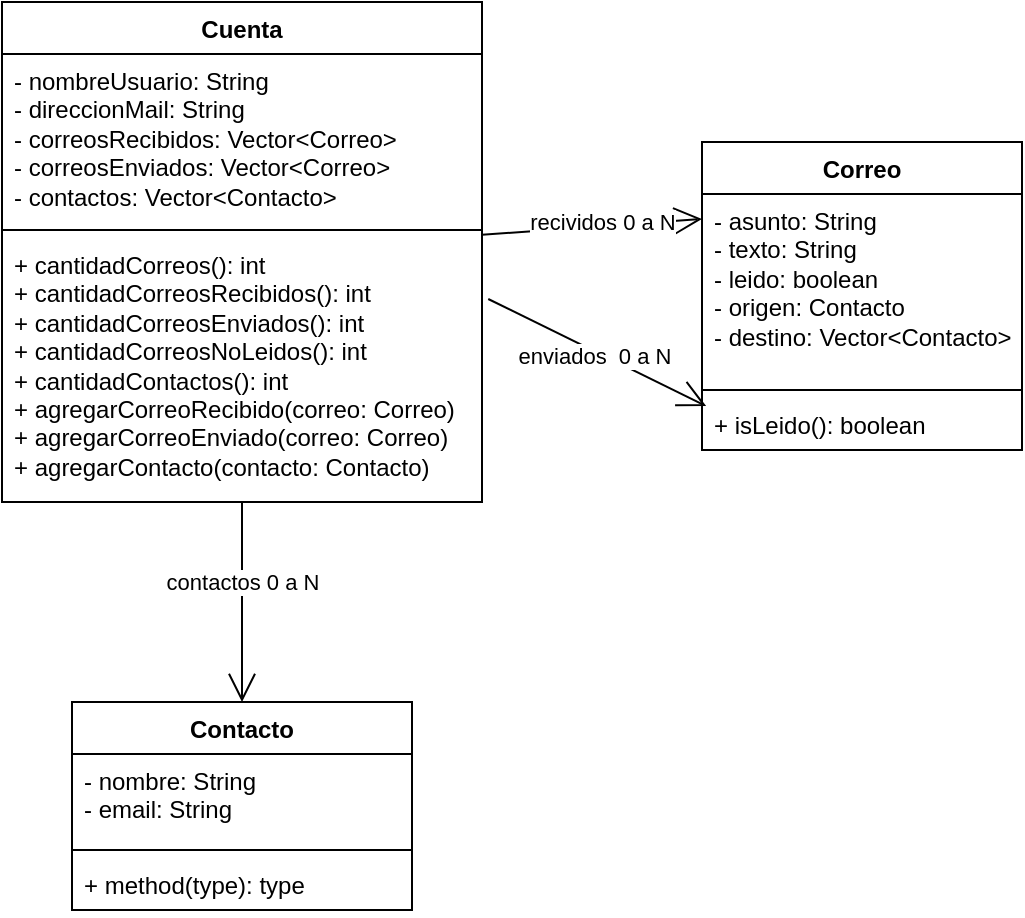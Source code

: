 <mxfile version="24.4.0" type="device">
  <diagram id="C5RBs43oDa-KdzZeNtuy" name="Page-1">
    <mxGraphModel dx="797" dy="399" grid="1" gridSize="10" guides="1" tooltips="1" connect="1" arrows="1" fold="1" page="1" pageScale="1" pageWidth="827" pageHeight="1169" math="0" shadow="0">
      <root>
        <mxCell id="WIyWlLk6GJQsqaUBKTNV-0" />
        <mxCell id="WIyWlLk6GJQsqaUBKTNV-1" parent="WIyWlLk6GJQsqaUBKTNV-0" />
        <mxCell id="32bz97TJ6SjFxx-dLfnX-0" value="Contacto&lt;span style=&quot;color: rgba(0, 0, 0, 0); font-family: monospace; font-size: 0px; font-weight: 400; text-align: start; text-wrap: nowrap;&quot;&gt;%3CmxGraphModel%3E%3Croot%3E%3CmxCell%20id%3D%220%22%2F%3E%3CmxCell%20id%3D%221%22%20parent%3D%220%22%2F%3E%3CmxCell%20id%3D%222%22%20value%3D%22Classname%22%20style%3D%22swimlane%3BfontStyle%3D1%3Balign%3Dcenter%3BverticalAlign%3Dtop%3BchildLayout%3DstackLayout%3Bhorizontal%3D1%3BstartSize%3D26%3BhorizontalStack%3D0%3BresizeParent%3D1%3BresizeParentMax%3D0%3BresizeLast%3D0%3Bcollapsible%3D1%3BmarginBottom%3D0%3BwhiteSpace%3Dwrap%3Bhtml%3D1%3B%22%20vertex%3D%221%22%20parent%3D%221%22%3E%3CmxGeometry%20x%3D%22560%22%20y%3D%2280%22%20width%3D%22160%22%20height%3D%2286%22%20as%3D%22geometry%22%2F%3E%3C%2FmxCell%3E%3CmxCell%20id%3D%223%22%20value%3D%22%2B%20field%3A%20type%22%20style%3D%22text%3BstrokeColor%3Dnone%3BfillColor%3Dnone%3Balign%3Dleft%3BverticalAlign%3Dtop%3BspacingLeft%3D4%3BspacingRight%3D4%3Boverflow%3Dhidden%3Brotatable%3D0%3Bpoints%3D%5B%5B0%2C0.5%5D%2C%5B1%2C0.5%5D%5D%3BportConstraint%3Deastwest%3BwhiteSpace%3Dwrap%3Bhtml%3D1%3B%22%20vertex%3D%221%22%20parent%3D%222%22%3E%3CmxGeometry%20y%3D%2226%22%20width%3D%22160%22%20height%3D%2226%22%20as%3D%22geometry%22%2F%3E%3C%2FmxCell%3E%3CmxCell%20id%3D%224%22%20value%3D%22%22%20style%3D%22line%3BstrokeWidth%3D1%3BfillColor%3Dnone%3Balign%3Dleft%3BverticalAlign%3Dmiddle%3BspacingTop%3D-1%3BspacingLeft%3D3%3BspacingRight%3D3%3Brotatable%3D0%3BlabelPosition%3Dright%3Bpoints%3D%5B%5D%3BportConstraint%3Deastwest%3BstrokeColor%3Dinherit%3B%22%20vertex%3D%221%22%20parent%3D%222%22%3E%3CmxGeometry%20y%3D%2252%22%20width%3D%22160%22%20height%3D%228%22%20as%3D%22geometry%22%2F%3E%3C%2FmxCell%3E%3CmxCell%20id%3D%225%22%20value%3D%22%2B%20method(type)%3A%20type%22%20style%3D%22text%3BstrokeColor%3Dnone%3BfillColor%3Dnone%3Balign%3Dleft%3BverticalAlign%3Dtop%3BspacingLeft%3D4%3BspacingRight%3D4%3Boverflow%3Dhidden%3Brotatable%3D0%3Bpoints%3D%5B%5B0%2C0.5%5D%2C%5B1%2C0.5%5D%5D%3BportConstraint%3Deastwest%3BwhiteSpace%3Dwrap%3Bhtml%3D1%3B%22%20vertex%3D%221%22%20parent%3D%222%22%3E%3CmxGeometry%20y%3D%2260%22%20width%3D%22160%22%20height%3D%2226%22%20as%3D%22geometry%22%2F%3E%3C%2FmxCell%3E%3C%2Froot%3E%3C%2FmxGraphModel%3E&lt;/span&gt;" style="swimlane;fontStyle=1;align=center;verticalAlign=top;childLayout=stackLayout;horizontal=1;startSize=26;horizontalStack=0;resizeParent=1;resizeParentMax=0;resizeLast=0;collapsible=1;marginBottom=0;whiteSpace=wrap;html=1;" parent="WIyWlLk6GJQsqaUBKTNV-1" vertex="1">
          <mxGeometry x="205" y="500" width="170" height="104" as="geometry" />
        </mxCell>
        <mxCell id="32bz97TJ6SjFxx-dLfnX-1" value="- nombre: String&amp;nbsp;&lt;div&gt;- email: String &lt;/div&gt;" style="text;strokeColor=none;fillColor=none;align=left;verticalAlign=top;spacingLeft=4;spacingRight=4;overflow=hidden;rotatable=0;points=[[0,0.5],[1,0.5]];portConstraint=eastwest;whiteSpace=wrap;html=1;" parent="32bz97TJ6SjFxx-dLfnX-0" vertex="1">
          <mxGeometry y="26" width="170" height="44" as="geometry" />
        </mxCell>
        <mxCell id="32bz97TJ6SjFxx-dLfnX-2" value="" style="line;strokeWidth=1;fillColor=none;align=left;verticalAlign=middle;spacingTop=-1;spacingLeft=3;spacingRight=3;rotatable=0;labelPosition=right;points=[];portConstraint=eastwest;strokeColor=inherit;" parent="32bz97TJ6SjFxx-dLfnX-0" vertex="1">
          <mxGeometry y="70" width="170" height="8" as="geometry" />
        </mxCell>
        <mxCell id="32bz97TJ6SjFxx-dLfnX-3" value="+ method(type): type" style="text;strokeColor=none;fillColor=none;align=left;verticalAlign=top;spacingLeft=4;spacingRight=4;overflow=hidden;rotatable=0;points=[[0,0.5],[1,0.5]];portConstraint=eastwest;whiteSpace=wrap;html=1;" parent="32bz97TJ6SjFxx-dLfnX-0" vertex="1">
          <mxGeometry y="78" width="170" height="26" as="geometry" />
        </mxCell>
        <mxCell id="32bz97TJ6SjFxx-dLfnX-4" value="" style="endArrow=open;endFill=1;endSize=12;html=1;rounded=0;entryX=0;entryY=0.25;entryDx=0;entryDy=0;" parent="WIyWlLk6GJQsqaUBKTNV-1" source="32bz97TJ6SjFxx-dLfnX-5" target="32bz97TJ6SjFxx-dLfnX-9" edge="1">
          <mxGeometry width="160" relative="1" as="geometry">
            <mxPoint x="440" y="260" as="sourcePoint" />
            <mxPoint x="340" y="60" as="targetPoint" />
          </mxGeometry>
        </mxCell>
        <mxCell id="32bz97TJ6SjFxx-dLfnX-14" value="recividos 0 a N" style="edgeLabel;html=1;align=center;verticalAlign=middle;resizable=0;points=[];" parent="32bz97TJ6SjFxx-dLfnX-4" vertex="1" connectable="0">
          <mxGeometry x="0.087" y="3" relative="1" as="geometry">
            <mxPoint y="1" as="offset" />
          </mxGeometry>
        </mxCell>
        <mxCell id="32bz97TJ6SjFxx-dLfnX-5" value="Cuenta" style="swimlane;fontStyle=1;align=center;verticalAlign=top;childLayout=stackLayout;horizontal=1;startSize=26;horizontalStack=0;resizeParent=1;resizeParentMax=0;resizeLast=0;collapsible=1;marginBottom=0;whiteSpace=wrap;html=1;" parent="WIyWlLk6GJQsqaUBKTNV-1" vertex="1">
          <mxGeometry x="170" y="150" width="240" height="250" as="geometry" />
        </mxCell>
        <mxCell id="32bz97TJ6SjFxx-dLfnX-6" value="- nombreUsuario: String&lt;br&gt;- direccionMail: String&lt;br&gt;- correosRecibidos: Vector&amp;lt;Correo&amp;gt;&amp;nbsp;&lt;br&gt;- correosEnviados: Vector&amp;lt;Correo&amp;gt;&lt;br&gt;- contactos: Vector&amp;lt;Contacto&amp;gt;" style="text;strokeColor=none;fillColor=none;align=left;verticalAlign=top;spacingLeft=4;spacingRight=4;overflow=hidden;rotatable=0;points=[[0,0.5],[1,0.5]];portConstraint=eastwest;whiteSpace=wrap;html=1;" parent="32bz97TJ6SjFxx-dLfnX-5" vertex="1">
          <mxGeometry y="26" width="240" height="84" as="geometry" />
        </mxCell>
        <mxCell id="32bz97TJ6SjFxx-dLfnX-7" value="" style="line;strokeWidth=1;fillColor=none;align=left;verticalAlign=middle;spacingTop=-1;spacingLeft=3;spacingRight=3;rotatable=0;labelPosition=right;points=[];portConstraint=eastwest;strokeColor=inherit;" parent="32bz97TJ6SjFxx-dLfnX-5" vertex="1">
          <mxGeometry y="110" width="240" height="8" as="geometry" />
        </mxCell>
        <mxCell id="32bz97TJ6SjFxx-dLfnX-8" value="+ cantidadCorreos(): int&lt;br&gt;+ cantidadCorreosRecibidos(): int&lt;br&gt;+ cantidadCorreosEnviados(): int&lt;br&gt;+ cantidadCorreosNoLeidos(): int&lt;br&gt;+ cantidadContactos(): int&lt;br&gt;+ agregarCorreoRecibido(correo: Correo)&lt;br&gt;+ agregarCorreoEnviado(correo: Correo)&lt;br&gt;+ agregarContacto(contacto: Contacto)" style="text;strokeColor=none;fillColor=none;align=left;verticalAlign=top;spacingLeft=4;spacingRight=4;overflow=hidden;rotatable=0;points=[[0,0.5],[1,0.5]];portConstraint=eastwest;whiteSpace=wrap;html=1;" parent="32bz97TJ6SjFxx-dLfnX-5" vertex="1">
          <mxGeometry y="118" width="240" height="132" as="geometry" />
        </mxCell>
        <mxCell id="32bz97TJ6SjFxx-dLfnX-9" value="Correo" style="swimlane;fontStyle=1;align=center;verticalAlign=top;childLayout=stackLayout;horizontal=1;startSize=26;horizontalStack=0;resizeParent=1;resizeParentMax=0;resizeLast=0;collapsible=1;marginBottom=0;whiteSpace=wrap;html=1;" parent="WIyWlLk6GJQsqaUBKTNV-1" vertex="1">
          <mxGeometry x="520" y="220" width="160" height="154" as="geometry">
            <mxRectangle x="520" y="220" width="80" height="30" as="alternateBounds" />
          </mxGeometry>
        </mxCell>
        <mxCell id="32bz97TJ6SjFxx-dLfnX-10" value="- asunto: String&lt;br&gt;- texto: String&lt;br&gt;- leido: boolean&lt;br&gt;- origen: Contacto&lt;br&gt;- destino: Vector&amp;lt;Contacto&amp;gt;" style="text;strokeColor=none;fillColor=none;align=left;verticalAlign=top;spacingLeft=4;spacingRight=4;overflow=hidden;rotatable=0;points=[[0,0.5],[1,0.5]];portConstraint=eastwest;whiteSpace=wrap;html=1;" parent="32bz97TJ6SjFxx-dLfnX-9" vertex="1">
          <mxGeometry y="26" width="160" height="94" as="geometry" />
        </mxCell>
        <mxCell id="32bz97TJ6SjFxx-dLfnX-11" value="" style="line;strokeWidth=1;fillColor=none;align=left;verticalAlign=middle;spacingTop=-1;spacingLeft=3;spacingRight=3;rotatable=0;labelPosition=right;points=[];portConstraint=eastwest;strokeColor=inherit;" parent="32bz97TJ6SjFxx-dLfnX-9" vertex="1">
          <mxGeometry y="120" width="160" height="8" as="geometry" />
        </mxCell>
        <mxCell id="32bz97TJ6SjFxx-dLfnX-12" value="+ isLeido(): boolean" style="text;strokeColor=none;fillColor=none;align=left;verticalAlign=top;spacingLeft=4;spacingRight=4;overflow=hidden;rotatable=0;points=[[0,0.5],[1,0.5]];portConstraint=eastwest;whiteSpace=wrap;html=1;" parent="32bz97TJ6SjFxx-dLfnX-9" vertex="1">
          <mxGeometry y="128" width="160" height="26" as="geometry" />
        </mxCell>
        <mxCell id="32bz97TJ6SjFxx-dLfnX-13" value="" style="endArrow=open;endFill=1;endSize=12;html=1;rounded=0;exitX=1.013;exitY=0.231;exitDx=0;exitDy=0;exitPerimeter=0;entryX=0.013;entryY=0.154;entryDx=0;entryDy=0;entryPerimeter=0;" parent="WIyWlLk6GJQsqaUBKTNV-1" source="32bz97TJ6SjFxx-dLfnX-8" target="32bz97TJ6SjFxx-dLfnX-12" edge="1">
          <mxGeometry width="160" relative="1" as="geometry">
            <mxPoint x="190" y="70" as="sourcePoint" />
            <mxPoint x="470" y="350" as="targetPoint" />
          </mxGeometry>
        </mxCell>
        <mxCell id="32bz97TJ6SjFxx-dLfnX-15" value="enviados&amp;nbsp; 0 a N" style="edgeLabel;html=1;align=center;verticalAlign=middle;resizable=0;points=[];" parent="32bz97TJ6SjFxx-dLfnX-13" vertex="1" connectable="0">
          <mxGeometry x="-0.014" y="-2" relative="1" as="geometry">
            <mxPoint as="offset" />
          </mxGeometry>
        </mxCell>
        <mxCell id="32bz97TJ6SjFxx-dLfnX-16" value="" style="endArrow=open;endFill=1;endSize=12;html=1;rounded=0;" parent="WIyWlLk6GJQsqaUBKTNV-1" source="32bz97TJ6SjFxx-dLfnX-5" target="32bz97TJ6SjFxx-dLfnX-0" edge="1">
          <mxGeometry width="160" relative="1" as="geometry">
            <mxPoint x="450" y="420" as="sourcePoint" />
            <mxPoint x="610" y="420" as="targetPoint" />
          </mxGeometry>
        </mxCell>
        <mxCell id="32bz97TJ6SjFxx-dLfnX-17" value="contactos 0 a N" style="edgeLabel;html=1;align=center;verticalAlign=middle;resizable=0;points=[];" parent="32bz97TJ6SjFxx-dLfnX-16" vertex="1" connectable="0">
          <mxGeometry x="-0.209" relative="1" as="geometry">
            <mxPoint as="offset" />
          </mxGeometry>
        </mxCell>
      </root>
    </mxGraphModel>
  </diagram>
</mxfile>
